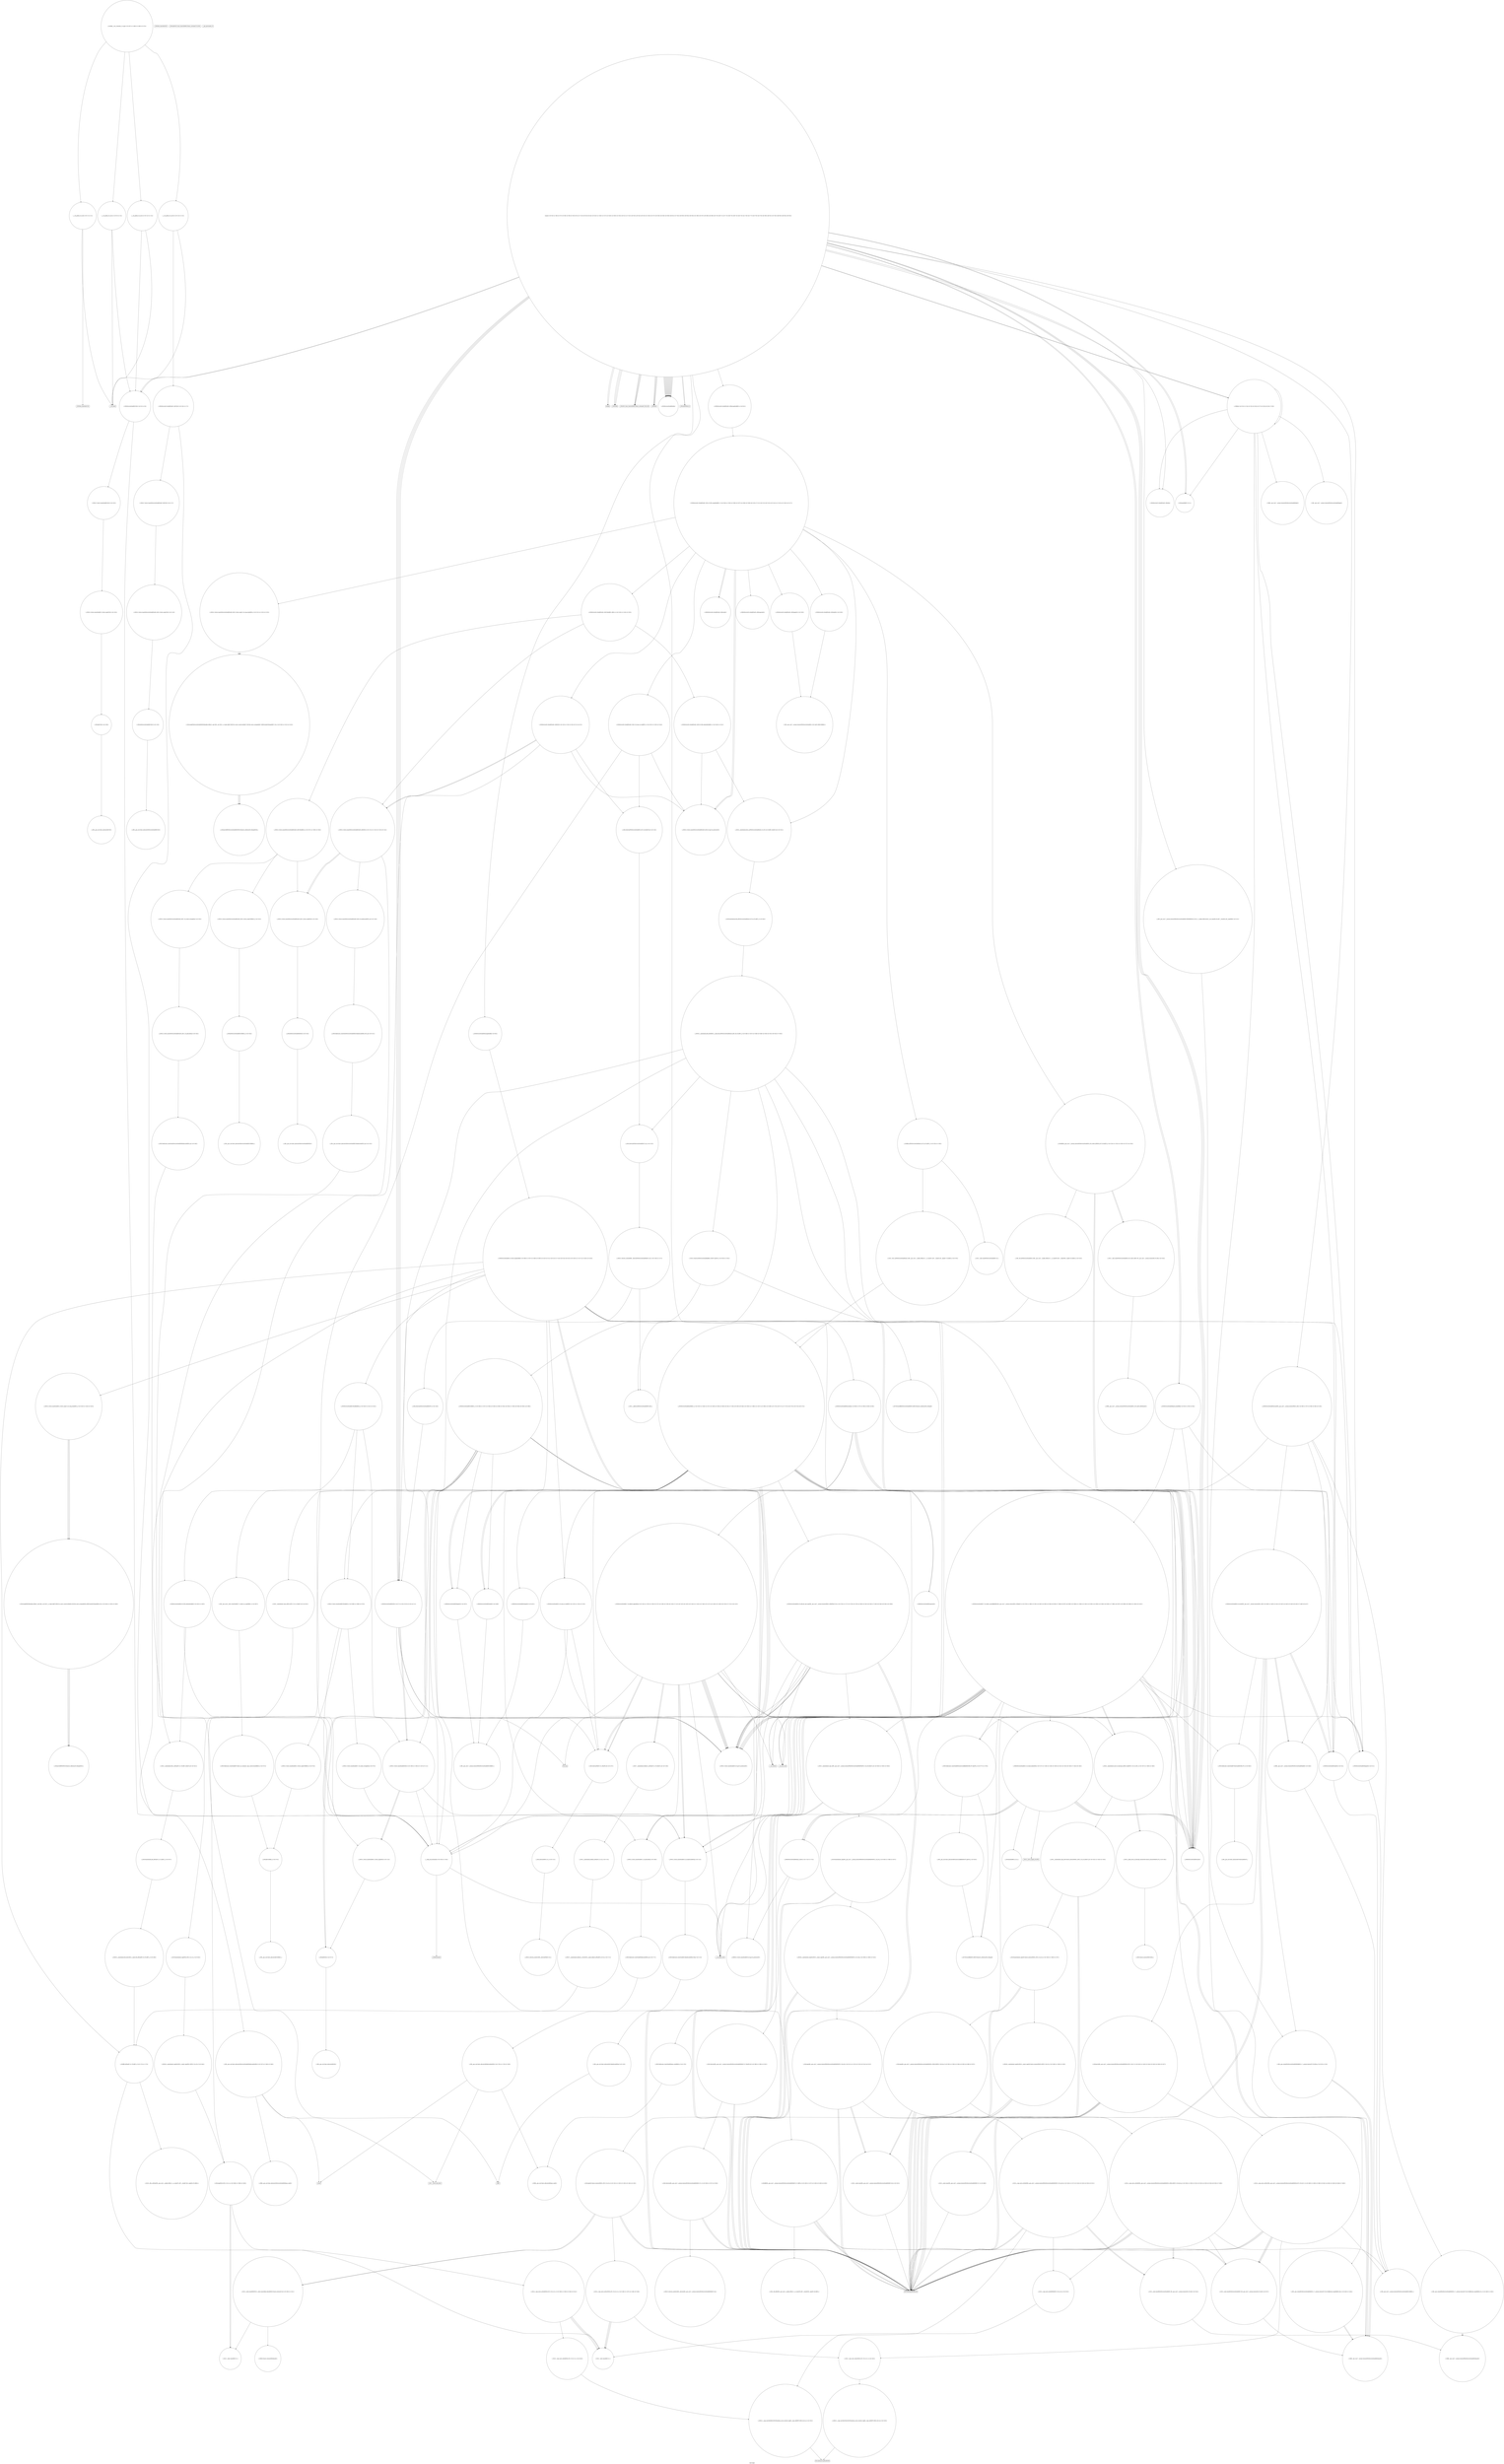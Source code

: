 digraph "Call Graph" {
	label="Call Graph";

	Node0x5614faf1ba20 [shape=record,shape=circle,label="{__cxx_global_var_init|{<s0>1|<s1>2}}"];
	Node0x5614faf1ba20:s0 -> Node0x5614faf1baa0[color=black];
	Node0x5614faf1ba20:s1 -> Node0x5614fb419760[color=black];
	Node0x5614fb421020 [shape=record,shape=circle,label="{_ZNSt16allocator_traitsISaIiEE9constructIiJRKiEEEvRS0_PT_DpOT0_|{<s0>377|<s1>378}}"];
	Node0x5614fb421020:s0 -> Node0x5614fb4211a0[color=black];
	Node0x5614fb421020:s1 -> Node0x5614fb421120[color=black];
	Node0x5614fb41ae60 [shape=record,shape=circle,label="{_ZSt18uninitialized_copyISt13move_iteratorIPiES1_ET0_T_S4_S3_|{<s0>185|<s1>186|<s2>187}}"];
	Node0x5614fb41ae60:s0 -> Node0x5614fb41aee0[color=black];
	Node0x5614fb41ae60:s1 -> Node0x5614fb41aee0[color=black];
	Node0x5614fb41ae60:s2 -> Node0x5614fb41af60[color=black];
	Node0x5614fb419ce0 [shape=record,shape=circle,label="{_ZNSt6vectorIiSaIiEE3endEv|{<s0>32}}"];
	Node0x5614fb419ce0:s0 -> Node0x5614fb41c900[color=black];
	Node0x5614fb41d700 [shape=record,shape=circle,label="{_ZSt4moveIRPiEONSt16remove_referenceIT_E4typeEOS3_}"];
	Node0x5614fb41b560 [shape=record,shape=circle,label="{_ZNSt6vectorIS_IiSaIiEESaIS1_EEC2EmRKS1_RKS2_|{<s0>218|<s1>219|<s2>220}}"];
	Node0x5614fb41b560:s0 -> Node0x5614fb41b9e0[color=black];
	Node0x5614fb41b560:s1 -> Node0x5614fb41ba60[color=black];
	Node0x5614fb41b560:s2 -> Node0x5614fb41c380[color=black];
	Node0x5614fb41a3e0 [shape=record,shape=circle,label="{_ZNSt6vectorIiSaIiEE9push_backERKi|{<s0>92|<s1>93|<s2>94}}"];
	Node0x5614fb41a3e0:s0 -> Node0x5614fb421020[color=black];
	Node0x5614fb41a3e0:s1 -> Node0x5614fb419ce0[color=black];
	Node0x5614fb41a3e0:s2 -> Node0x5614fb4210a0[color=black];
	Node0x5614fb41bc60 [shape=record,shape=circle,label="{_ZN9__gnu_cxx13new_allocatorISt6vectorIiSaIiEEEC2ERKS4_}"];
	Node0x5614fb41aae0 [shape=record,shape=circle,label="{_ZSt8_DestroyIPiiEvT_S1_RSaIT0_E|{<s0>107}}"];
	Node0x5614fb41aae0:s0 -> Node0x5614fb41ac60[color=black];
	Node0x5614fb41fba0 [shape=record,shape=circle,label="{_ZSt8_DestroyIN9__gnu_cxx17__normal_iteratorIPiSt6vectorIiSaIiEEEEiEvT_S7_RSaIT0_E|{<s0>289|<s1>290|<s2>291}}"];
	Node0x5614fb41fba0:s0 -> Node0x5614fb41aee0[color=black];
	Node0x5614fb41fba0:s1 -> Node0x5614fb41aee0[color=black];
	Node0x5614fb41fba0:s2 -> Node0x5614fb4203a0[color=black];
	Node0x5614fb41c200 [shape=record,shape=circle,label="{_ZN9__gnu_cxx13new_allocatorISt6vectorIiSaIiEEEC2Ev}"];
	Node0x5614fb4202a0 [shape=record,shape=circle,label="{_ZNK9__gnu_cxx17__normal_iteratorIPKiSt6vectorIiSaIiEEE4baseEv}"];
	Node0x5614fb41c900 [shape=record,shape=circle,label="{_ZN9__gnu_cxx17__normal_iteratorIPiSt6vectorIiSaIiEEEC2ERKS1_}"];
	Node0x5614fb4209a0 [shape=record,shape=circle,label="{_ZSt10_ConstructISt6vectorIiSaIiEEJRKS2_EEvPT_DpOT0_|{<s0>354|<s1>355}}"];
	Node0x5614fb4209a0:s0 -> Node0x5614fb420a20[color=black];
	Node0x5614fb4209a0:s1 -> Node0x5614fb420aa0[color=black];
	Node0x5614fb41d000 [shape=record,shape=circle,label="{_ZSt12__niter_baseIPiET_S1_}"];
	Node0x5614faf1baa0 [shape=record,shape=Mrecord,label="{_ZNSt8ios_base4InitC1Ev}"];
	Node0x5614fb4210a0 [shape=record,shape=circle,label="{_ZNSt6vectorIiSaIiEE17_M_realloc_insertIJRKiEEEvN9__gnu_cxx17__normal_iteratorIPiS1_EEDpOT_|{<s0>379|<s1>380|<s2>381|<s3>382|<s4>383|<s5>384|<s6>385|<s7>386|<s8>387|<s9>388|<s10>389|<s11>390|<s12>391|<s13>392|<s14>393|<s15>394|<s16>395|<s17>396|<s18>397|<s19>398|<s20>399|<s21>400|<s22>401}}"];
	Node0x5614fb4210a0:s0 -> Node0x5614fb41cb80[color=black];
	Node0x5614fb4210a0:s1 -> Node0x5614fb419c60[color=black];
	Node0x5614fb4210a0:s2 -> Node0x5614fb421220[color=black];
	Node0x5614fb4210a0:s3 -> Node0x5614fb41cc00[color=black];
	Node0x5614fb4210a0:s4 -> Node0x5614fb4211a0[color=black];
	Node0x5614fb4210a0:s5 -> Node0x5614fb421020[color=black];
	Node0x5614fb4210a0:s6 -> Node0x5614fb41c980[color=black];
	Node0x5614fb4210a0:s7 -> Node0x5614fb41ab60[color=black];
	Node0x5614fb4210a0:s8 -> Node0x5614fb41cc80[color=black];
	Node0x5614fb4210a0:s9 -> Node0x5614fb41c980[color=black];
	Node0x5614fb4210a0:s10 -> Node0x5614fb41ab60[color=black];
	Node0x5614fb4210a0:s11 -> Node0x5614fb41cc80[color=black];
	Node0x5614fb4210a0:s12 -> Node0x5614fb41a860[color=black];
	Node0x5614fb4210a0:s13 -> Node0x5614fb4212a0[color=black];
	Node0x5614fb4210a0:s14 -> Node0x5614fb41cd80[color=black];
	Node0x5614fb4210a0:s15 -> Node0x5614fb41ab60[color=black];
	Node0x5614fb4210a0:s16 -> Node0x5614fb41aae0[color=black];
	Node0x5614fb4210a0:s17 -> Node0x5614fb41ad60[color=black];
	Node0x5614fb4210a0:s18 -> Node0x5614fb41cd00[color=black];
	Node0x5614fb4210a0:s19 -> Node0x5614fb41ab60[color=black];
	Node0x5614fb4210a0:s20 -> Node0x5614fb41aae0[color=black];
	Node0x5614fb4210a0:s21 -> Node0x5614fb41ad60[color=black];
	Node0x5614fb4210a0:s22 -> Node0x5614fb41a7e0[color=black];
	Node0x5614fb41aee0 [shape=record,shape=Mrecord,label="{llvm.memcpy.p0i8.p0i8.i64}"];
	Node0x5614fb419d60 [shape=record,shape=circle,label="{_ZN9__gnu_cxxneIPiSt6vectorIiSaIiEEEEbRKNS_17__normal_iteratorIT_T0_EESA_|{<s0>33|<s1>34}}"];
	Node0x5614fb419d60:s0 -> Node0x5614fb41c980[color=black];
	Node0x5614fb419d60:s1 -> Node0x5614fb41c980[color=black];
	Node0x5614fb41d780 [shape=record,shape=circle,label="{_ZSt8__fill_aIPiiEN9__gnu_cxx11__enable_ifIXsr11__is_scalarIT0_EE7__valueEvE6__typeET_S6_RKS3_}"];
	Node0x5614fb41b5e0 [shape=record,shape=circle,label="{_ZNSt12_Vector_baseISt6vectorIiSaIiEESaIS2_EE12_Vector_impl12_M_swap_dataERS5_|{<s0>221|<s1>222|<s2>223}}"];
	Node0x5614fb41b5e0:s0 -> Node0x5614fb41f720[color=black];
	Node0x5614fb41b5e0:s1 -> Node0x5614fb41f720[color=black];
	Node0x5614fb41b5e0:s2 -> Node0x5614fb41f720[color=black];
	Node0x5614fb41a460 [shape=record,shape=circle,label="{_ZNSt6vectorIiSaIiEE6assignEmRKi|{<s0>95}}"];
	Node0x5614fb41a460:s0 -> Node0x5614fb4213a0[color=black];
	Node0x5614fb41bce0 [shape=record,shape=circle,label="{_ZNSt12_Vector_baseISt6vectorIiSaIiEESaIS2_EE11_M_allocateEm|{<s0>245}}"];
	Node0x5614fb41bce0:s0 -> Node0x5614fb41bd60[color=black];
	Node0x5614fb41ab60 [shape=record,shape=circle,label="{_ZNSt12_Vector_baseIiSaIiEE19_M_get_Tp_allocatorEv}"];
	Node0x5614fb41fc20 [shape=record,shape=circle,label="{_ZSt4copyIN9__gnu_cxx17__normal_iteratorIPKiSt6vectorIiSaIiEEEENS1_IPiS6_EEET0_T_SB_SA_|{<s0>292|<s1>293|<s2>294|<s3>295|<s4>296|<s5>297}}"];
	Node0x5614fb41fc20:s0 -> Node0x5614fb41aee0[color=black];
	Node0x5614fb41fc20:s1 -> Node0x5614fb4200a0[color=black];
	Node0x5614fb41fc20:s2 -> Node0x5614fb41aee0[color=black];
	Node0x5614fb41fc20:s3 -> Node0x5614fb4200a0[color=black];
	Node0x5614fb41fc20:s4 -> Node0x5614fb41aee0[color=black];
	Node0x5614fb41fc20:s5 -> Node0x5614fb4204a0[color=black];
	Node0x5614fb41c280 [shape=record,shape=circle,label="{_ZSt8_DestroyIPSt6vectorIiSaIiEES2_EvT_S4_RSaIT0_E|{<s0>120}}"];
	Node0x5614fb41c280:s0 -> Node0x5614fb41c400[color=black];
	Node0x5614fb420320 [shape=record,shape=circle,label="{_ZN9__gnu_cxx17__normal_iteratorIPKiSt6vectorIiSaIiEEEC2ERKS2_}"];
	Node0x5614fb41c980 [shape=record,shape=circle,label="{_ZNK9__gnu_cxx17__normal_iteratorIPiSt6vectorIiSaIiEEE4baseEv}"];
	Node0x5614fb420a20 [shape=record,shape=circle,label="{_ZSt7forwardIRKSt6vectorIiSaIiEEEOT_RNSt16remove_referenceIS5_E4typeE}"];
	Node0x5614fb41d080 [shape=record,shape=circle,label="{_ZNKSt6vectorIiSaIiEE8max_sizeEv|{<s0>174|<s1>175}}"];
	Node0x5614fb41d080:s0 -> Node0x5614fb41d280[color=black];
	Node0x5614fb41d080:s1 -> Node0x5614fb41d200[color=black];
	Node0x5614fb4196e0 [shape=record,shape=Mrecord,label="{_ZNSt8ios_base4InitD1Ev}"];
	Node0x5614fb421120 [shape=record,shape=circle,label="{_ZN9__gnu_cxx13new_allocatorIiE9constructIiJRKiEEEvPT_DpOT0_|{<s0>402}}"];
	Node0x5614fb421120:s0 -> Node0x5614fb4211a0[color=black];
	Node0x5614fb41af60 [shape=record,shape=circle,label="{_ZNSt20__uninitialized_copyILb1EE13__uninit_copyISt13move_iteratorIPiES3_EET0_T_S6_S5_|{<s0>188|<s1>189|<s2>190}}"];
	Node0x5614fb41af60:s0 -> Node0x5614fb41aee0[color=black];
	Node0x5614fb41af60:s1 -> Node0x5614fb41aee0[color=black];
	Node0x5614fb41af60:s2 -> Node0x5614fb41afe0[color=black];
	Node0x5614fb419de0 [shape=record,shape=circle,label="{_ZNK9__gnu_cxx17__normal_iteratorIPiSt6vectorIiSaIiEEEdeEv}"];
	Node0x5614fb41d800 [shape=record,shape=circle,label="{_ZSt20uninitialized_fill_nIPimiET_S1_T0_RKT1_|{<s0>437}}"];
	Node0x5614fb41d800:s0 -> Node0x5614fb41d880[color=black];
	Node0x5614fb41b660 [shape=record,shape=circle,label="{_ZNKSt6vectorIS_IiSaIiEESaIS1_EE4sizeEv}"];
	Node0x5614fb41a4e0 [shape=record,shape=circle,label="{_ZNKSt6vectorIiSaIiEE4sizeEv}"];
	Node0x5614fb41bd60 [shape=record,shape=circle,label="{_ZNSt16allocator_traitsISaISt6vectorIiSaIiEEEE8allocateERS3_m|{<s0>246}}"];
	Node0x5614fb41bd60:s0 -> Node0x5614fb41f620[color=black];
	Node0x5614fb41abe0 [shape=record,shape=circle,label="{_ZNSt12_Vector_baseIiSaIiEED2Ev|{<s0>108|<s1>109|<s2>110|<s3>111}}"];
	Node0x5614fb41abe0:s0 -> Node0x5614fb41ad60[color=black];
	Node0x5614fb41abe0:s1 -> Node0x5614fb41be00[color=black];
	Node0x5614fb41abe0:s2 -> Node0x5614fb41be00[color=black];
	Node0x5614fb41abe0:s3 -> Node0x5614fb41a7e0[color=black];
	Node0x5614fb41fca0 [shape=record,shape=circle,label="{_ZSt4copyIPiS0_ET0_T_S2_S1_|{<s0>298|<s1>299|<s2>300}}"];
	Node0x5614fb41fca0:s0 -> Node0x5614fb41b2e0[color=black];
	Node0x5614fb41fca0:s1 -> Node0x5614fb41b2e0[color=black];
	Node0x5614fb41fca0:s2 -> Node0x5614fb4205a0[color=black];
	Node0x5614fb41c300 [shape=record,shape=circle,label="{_ZNSt12_Vector_baseISt6vectorIiSaIiEESaIS2_EE19_M_get_Tp_allocatorEv}"];
	Node0x5614fb4203a0 [shape=record,shape=circle,label="{_ZSt8_DestroyIN9__gnu_cxx17__normal_iteratorIPiSt6vectorIiSaIiEEEEEvT_S7_|{<s0>326|<s1>327|<s2>328}}"];
	Node0x5614fb4203a0:s0 -> Node0x5614fb41aee0[color=black];
	Node0x5614fb4203a0:s1 -> Node0x5614fb41aee0[color=black];
	Node0x5614fb4203a0:s2 -> Node0x5614fb420420[color=black];
	Node0x5614fb41ca00 [shape=record,shape=circle,label="{_ZNSt6vectorIiSaIiEE17_M_default_appendEm|{<s0>134|<s1>135|<s2>136|<s3>137|<s4>138|<s5>139|<s6>140|<s7>141|<s8>142|<s9>143|<s10>144|<s11>145|<s12>146|<s13>147|<s14>148|<s15>149|<s16>150|<s17>151|<s18>152}}"];
	Node0x5614fb41ca00:s0 -> Node0x5614fb41ab60[color=black];
	Node0x5614fb41ca00:s1 -> Node0x5614fb41cb00[color=black];
	Node0x5614fb41ca00:s2 -> Node0x5614fb41cb80[color=black];
	Node0x5614fb41ca00:s3 -> Node0x5614fb41a4e0[color=black];
	Node0x5614fb41ca00:s4 -> Node0x5614fb41cc00[color=black];
	Node0x5614fb41ca00:s5 -> Node0x5614fb41ab60[color=black];
	Node0x5614fb41ca00:s6 -> Node0x5614fb41cb00[color=black];
	Node0x5614fb41ca00:s7 -> Node0x5614fb41ab60[color=black];
	Node0x5614fb41ca00:s8 -> Node0x5614fb41cc80[color=black];
	Node0x5614fb41ca00:s9 -> Node0x5614fb41a860[color=black];
	Node0x5614fb41ca00:s10 -> Node0x5614fb41ab60[color=black];
	Node0x5614fb41ca00:s11 -> Node0x5614fb41aae0[color=black];
	Node0x5614fb41ca00:s12 -> Node0x5614fb41cd80[color=black];
	Node0x5614fb41ca00:s13 -> Node0x5614fb41ad60[color=black];
	Node0x5614fb41ca00:s14 -> Node0x5614fb41cd00[color=black];
	Node0x5614fb41ca00:s15 -> Node0x5614fb41ab60[color=black];
	Node0x5614fb41ca00:s16 -> Node0x5614fb41aae0[color=black];
	Node0x5614fb41ca00:s17 -> Node0x5614fb41ad60[color=black];
	Node0x5614fb41ca00:s18 -> Node0x5614fb41a7e0[color=black];
	Node0x5614fb420aa0 [shape=record,shape=circle,label="{_ZNSt6vectorIiSaIiEEC2ERKS1_|{<s0>356|<s1>357|<s2>358|<s3>359|<s4>360|<s5>361|<s6>362|<s7>363|<s8>364|<s9>365|<s10>366}}"];
	Node0x5614fb420aa0:s0 -> Node0x5614fb41a4e0[color=black];
	Node0x5614fb420aa0:s1 -> Node0x5614fb41d280[color=black];
	Node0x5614fb420aa0:s2 -> Node0x5614fb420b20[color=black];
	Node0x5614fb420aa0:s3 -> Node0x5614fb420ba0[color=black];
	Node0x5614fb420aa0:s4 -> Node0x5614fb420c20[color=black];
	Node0x5614fb420aa0:s5 -> Node0x5614fb41faa0[color=black];
	Node0x5614fb420aa0:s6 -> Node0x5614fb41fb20[color=black];
	Node0x5614fb420aa0:s7 -> Node0x5614fb41ab60[color=black];
	Node0x5614fb420aa0:s8 -> Node0x5614fb41fda0[color=black];
	Node0x5614fb420aa0:s9 -> Node0x5614fb420c20[color=black];
	Node0x5614fb420aa0:s10 -> Node0x5614fb41abe0[color=black];
	Node0x5614fb41d100 [shape=record,shape=Mrecord,label="{_ZSt20__throw_length_errorPKc}"];
	Node0x5614fb419760 [shape=record,shape=Mrecord,label="{__cxa_atexit}"];
	Node0x5614fb4211a0 [shape=record,shape=circle,label="{_ZSt7forwardIRKiEOT_RNSt16remove_referenceIS2_E4typeE}"];
	Node0x5614fb41afe0 [shape=record,shape=circle,label="{_ZSt4copyISt13move_iteratorIPiES1_ET0_T_S4_S3_|{<s0>191|<s1>192|<s2>193|<s3>194|<s4>195}}"];
	Node0x5614fb41afe0:s0 -> Node0x5614fb41aee0[color=black];
	Node0x5614fb41afe0:s1 -> Node0x5614fb41b0e0[color=black];
	Node0x5614fb41afe0:s2 -> Node0x5614fb41aee0[color=black];
	Node0x5614fb41afe0:s3 -> Node0x5614fb41b0e0[color=black];
	Node0x5614fb41afe0:s4 -> Node0x5614fb41b060[color=black];
	Node0x5614fb419e60 [shape=record,shape=circle,label="{_ZSt3maxIiERKT_S2_S2_}"];
	Node0x5614fb41d880 [shape=record,shape=circle,label="{_ZNSt22__uninitialized_fill_nILb1EE15__uninit_fill_nIPimiEET_S3_T0_RKT1_|{<s0>438}}"];
	Node0x5614fb41d880:s0 -> Node0x5614fb41cf00[color=black];
	Node0x5614fb41b6e0 [shape=record,shape=circle,label="{_ZSt4fillIN9__gnu_cxx17__normal_iteratorIPSt6vectorIiSaIiEES2_IS4_SaIS4_EEEES4_EvT_S9_RKT0_|{<s0>224|<s1>225|<s2>226|<s3>227|<s4>228}}"];
	Node0x5614fb41b6e0:s0 -> Node0x5614fb41aee0[color=black];
	Node0x5614fb41b6e0:s1 -> Node0x5614fb41f8a0[color=black];
	Node0x5614fb41b6e0:s2 -> Node0x5614fb41aee0[color=black];
	Node0x5614fb41b6e0:s3 -> Node0x5614fb41f8a0[color=black];
	Node0x5614fb41b6e0:s4 -> Node0x5614fb41f820[color=black];
	Node0x5614fb41a560 [shape=record,shape=circle,label="{_ZNSt6vectorIiSaIiEE5eraseEN9__gnu_cxx17__normal_iteratorIPKiS1_EE|{<s0>96|<s1>97|<s2>98|<s3>99|<s4>100}}"];
	Node0x5614fb41a560:s0 -> Node0x5614fb419c60[color=black];
	Node0x5614fb41a560:s1 -> Node0x5614fb41da80[color=black];
	Node0x5614fb41a560:s2 -> Node0x5614fb41da00[color=black];
	Node0x5614fb41a560:s3 -> Node0x5614fb41d980[color=black];
	Node0x5614fb41a560:s4 -> Node0x5614fb41d900[color=black];
	Node0x5614fb41f620 [shape=record,shape=circle,label="{_ZN9__gnu_cxx13new_allocatorISt6vectorIiSaIiEEE8allocateEmPKv|{<s0>247|<s1>248|<s2>249}}"];
	Node0x5614fb41f620:s0 -> Node0x5614fb41f6a0[color=black];
	Node0x5614fb41f620:s1 -> Node0x5614fb41d480[color=black];
	Node0x5614fb41f620:s2 -> Node0x5614fb41d500[color=black];
	Node0x5614fb41ac60 [shape=record,shape=circle,label="{_ZSt8_DestroyIPiEvT_S1_|{<s0>112}}"];
	Node0x5614fb41ac60:s0 -> Node0x5614fb41ace0[color=black];
	Node0x5614fb41fd20 [shape=record,shape=circle,label="{_ZSt22__uninitialized_copy_aIPiS0_iET0_T_S2_S1_RSaIT1_E|{<s0>301}}"];
	Node0x5614fb41fd20:s0 -> Node0x5614fb4206a0[color=black];
	Node0x5614fb41c380 [shape=record,shape=circle,label="{_ZNSt12_Vector_baseISt6vectorIiSaIiEESaIS2_EED2Ev|{<s0>121|<s1>122|<s2>123|<s3>124}}"];
	Node0x5614fb41c380:s0 -> Node0x5614fb41c600[color=black];
	Node0x5614fb41c380:s1 -> Node0x5614fb41c680[color=black];
	Node0x5614fb41c380:s2 -> Node0x5614fb41c680[color=black];
	Node0x5614fb41c380:s3 -> Node0x5614fb41a7e0[color=black];
	Node0x5614fb420420 [shape=record,shape=circle,label="{_ZNSt12_Destroy_auxILb1EE9__destroyIN9__gnu_cxx17__normal_iteratorIPiSt6vectorIiSaIiEEEEEEvT_S9_}"];
	Node0x5614fb41ca80 [shape=record,shape=circle,label="{_ZNSt6vectorIiSaIiEE15_M_erase_at_endEPi|{<s0>153|<s1>154|<s2>155}}"];
	Node0x5614fb41ca80:s0 -> Node0x5614fb41ab60[color=black];
	Node0x5614fb41ca80:s1 -> Node0x5614fb41aae0[color=black];
	Node0x5614fb41ca80:s2 -> Node0x5614fb41a7e0[color=black];
	Node0x5614fb420b20 [shape=record,shape=circle,label="{_ZN9__gnu_cxx14__alloc_traitsISaIiEE17_S_select_on_copyERKS1_|{<s0>367}}"];
	Node0x5614fb420b20:s0 -> Node0x5614fb420ca0[color=black];
	Node0x5614fb41d180 [shape=record,shape=circle,label="{_ZSt3maxImERKT_S2_S2_}"];
	Node0x5614fb4197e0 [shape=record,shape=circle,label="{__cxx_global_var_init.1|{<s0>3|<s1>4}}"];
	Node0x5614fb4197e0:s0 -> Node0x5614fb419860[color=black];
	Node0x5614fb4197e0:s1 -> Node0x5614fb419760[color=black];
	Node0x5614fb421220 [shape=record,shape=circle,label="{_ZN9__gnu_cxxmiIPiSt6vectorIiSaIiEEEENS_17__normal_iteratorIT_T0_E15difference_typeERKS8_SB_|{<s0>403|<s1>404}}"];
	Node0x5614fb421220:s0 -> Node0x5614fb41c980[color=black];
	Node0x5614fb421220:s1 -> Node0x5614fb41c980[color=black];
	Node0x5614fb41b060 [shape=record,shape=circle,label="{_ZSt14__copy_move_a2ILb1EPiS0_ET1_T0_S2_S1_|{<s0>196|<s1>197|<s2>198|<s3>199}}"];
	Node0x5614fb41b060:s0 -> Node0x5614fb41d000[color=black];
	Node0x5614fb41b060:s1 -> Node0x5614fb41d000[color=black];
	Node0x5614fb41b060:s2 -> Node0x5614fb41d000[color=black];
	Node0x5614fb41b060:s3 -> Node0x5614fb41b160[color=black];
	Node0x5614fb419ee0 [shape=record,shape=circle,label="{_ZN9__gnu_cxx17__normal_iteratorIPiSt6vectorIiSaIiEEEppEv}"];
	Node0x5614fb41d900 [shape=record,shape=circle,label="{_ZNSt6vectorIiSaIiEE8_M_eraseEN9__gnu_cxx17__normal_iteratorIPiS1_EE|{<s0>439|<s1>440|<s2>441|<s3>442|<s4>443|<s5>444|<s6>445|<s7>446|<s8>447}}"];
	Node0x5614fb41d900:s0 -> Node0x5614fb41d980[color=black];
	Node0x5614fb41d900:s1 -> Node0x5614fb419ce0[color=black];
	Node0x5614fb41d900:s2 -> Node0x5614fb419d60[color=black];
	Node0x5614fb41d900:s3 -> Node0x5614fb41d980[color=black];
	Node0x5614fb41d900:s4 -> Node0x5614fb419ce0[color=black];
	Node0x5614fb41d900:s5 -> Node0x5614fb41aee0[color=black];
	Node0x5614fb41d900:s6 -> Node0x5614fb41db00[color=black];
	Node0x5614fb41d900:s7 -> Node0x5614fb4212a0[color=black];
	Node0x5614fb41d900:s8 -> Node0x5614fb41aee0[color=black];
	Node0x5614fb41b760 [shape=record,shape=circle,label="{_ZNSt6vectorIS_IiSaIiEESaIS1_EE5beginEv|{<s0>229}}"];
	Node0x5614fb41b760:s0 -> Node0x5614fb420820[color=black];
	Node0x5614fb41a5e0 [shape=record,shape=circle,label="{_ZN9__gnu_cxx17__normal_iteratorIPKiSt6vectorIiSaIiEEEC2IPiEERKNS0_IT_NS_11__enable_ifIXsr3std10__are_sameIS9_S8_EE7__valueES5_E6__typeEEE|{<s0>101}}"];
	Node0x5614fb41a5e0:s0 -> Node0x5614fb41c980[color=black];
	Node0x5614fb41f6a0 [shape=record,shape=circle,label="{_ZNK9__gnu_cxx13new_allocatorISt6vectorIiSaIiEEE8max_sizeEv}"];
	Node0x5614fb41ace0 [shape=record,shape=circle,label="{_ZNSt12_Destroy_auxILb1EE9__destroyIPiEEvT_S3_}"];
	Node0x5614fb41fda0 [shape=record,shape=circle,label="{_ZSt22__uninitialized_copy_aIN9__gnu_cxx17__normal_iteratorIPKiSt6vectorIiSaIiEEEEPiiET0_T_SA_S9_RSaIT1_E|{<s0>302|<s1>303|<s2>304}}"];
	Node0x5614fb41fda0:s0 -> Node0x5614fb41aee0[color=black];
	Node0x5614fb41fda0:s1 -> Node0x5614fb41aee0[color=black];
	Node0x5614fb41fda0:s2 -> Node0x5614fb41fea0[color=black];
	Node0x5614fb41c400 [shape=record,shape=circle,label="{_ZSt8_DestroyIPSt6vectorIiSaIiEEEvT_S4_|{<s0>125}}"];
	Node0x5614fb41c400:s0 -> Node0x5614fb41c480[color=black];
	Node0x5614fb4204a0 [shape=record,shape=circle,label="{_ZSt14__copy_move_a2ILb0EN9__gnu_cxx17__normal_iteratorIPKiSt6vectorIiSaIiEEEENS1_IPiS6_EEET1_T0_SB_SA_|{<s0>329|<s1>330|<s2>331|<s3>332|<s4>333|<s5>334|<s6>335|<s7>336}}"];
	Node0x5614fb4204a0:s0 -> Node0x5614fb41aee0[color=black];
	Node0x5614fb4204a0:s1 -> Node0x5614fb4201a0[color=black];
	Node0x5614fb4204a0:s2 -> Node0x5614fb41aee0[color=black];
	Node0x5614fb4204a0:s3 -> Node0x5614fb4201a0[color=black];
	Node0x5614fb4204a0:s4 -> Node0x5614fb41aee0[color=black];
	Node0x5614fb4204a0:s5 -> Node0x5614fb420520[color=black];
	Node0x5614fb4204a0:s6 -> Node0x5614fb420120[color=black];
	Node0x5614fb4204a0:s7 -> Node0x5614fb41c900[color=black];
	Node0x5614fb41cb00 [shape=record,shape=circle,label="{_ZSt27__uninitialized_default_n_aIPimiET_S1_T0_RSaIT1_E|{<s0>156}}"];
	Node0x5614fb41cb00:s0 -> Node0x5614fb41ce00[color=black];
	Node0x5614fb420ba0 [shape=record,shape=circle,label="{_ZNSt12_Vector_baseIiSaIiEEC2EmRKS0_|{<s0>368|<s1>369|<s2>370}}"];
	Node0x5614fb420ba0:s0 -> Node0x5614fb420e20[color=black];
	Node0x5614fb420ba0:s1 -> Node0x5614fb420ea0[color=black];
	Node0x5614fb420ba0:s2 -> Node0x5614fb41be00[color=black];
	Node0x5614fb41d200 [shape=record,shape=circle,label="{_ZNSt16allocator_traitsISaIiEE8max_sizeERKS0_|{<s0>176}}"];
	Node0x5614fb41d200:s0 -> Node0x5614fb41d300[color=black];
	Node0x5614fb419860 [shape=record,shape=circle,label="{_ZNSt6vectorIiSaIiEEC2Ev|{<s0>5|<s1>6}}"];
	Node0x5614fb419860:s0 -> Node0x5614fb41a760[color=black];
	Node0x5614fb419860:s1 -> Node0x5614fb41a7e0[color=black];
	Node0x5614fb4212a0 [shape=record,shape=circle,label="{_ZNSt16allocator_traitsISaIiEE7destroyIiEEvRS0_PT_|{<s0>405}}"];
	Node0x5614fb4212a0:s0 -> Node0x5614fb421320[color=black];
	Node0x5614fb41b0e0 [shape=record,shape=circle,label="{_ZSt12__miter_baseIPiEDTcl12__miter_basecldtfp_4baseEEESt13move_iteratorIT_E|{<s0>200|<s1>201}}"];
	Node0x5614fb41b0e0:s0 -> Node0x5614fb41b360[color=black];
	Node0x5614fb41b0e0:s1 -> Node0x5614fb41b2e0[color=black];
	Node0x5614fb419f60 [shape=record,shape=circle,label="{main|{<s0>35|<s1>36|<s2>37|<s3>38|<s4>39|<s5>40|<s6>41|<s7>42|<s8>43|<s9>44|<s10>45|<s11>46|<s12>47|<s13>48|<s14>49|<s15>50|<s16>51|<s17>52|<s18>53|<s19>54|<s20>55|<s21>56|<s22>57|<s23>58|<s24>59|<s25>60|<s26>61|<s27>62|<s28>63|<s29>64|<s30>65|<s31>66|<s32>67|<s33>68|<s34>69|<s35>70|<s36>71|<s37>72|<s38>73|<s39>74|<s40>75|<s41>76|<s42>77|<s43>78|<s44>79|<s45>80|<s46>81|<s47>82|<s48>83|<s49>84|<s50>85}}"];
	Node0x5614fb419f60:s0 -> Node0x5614fb419fe0[color=black];
	Node0x5614fb419f60:s1 -> Node0x5614fb419fe0[color=black];
	Node0x5614fb419f60:s2 -> Node0x5614fb41a060[color=black];
	Node0x5614fb419f60:s3 -> Node0x5614fb41a0e0[color=black];
	Node0x5614fb419f60:s4 -> Node0x5614fb41a160[color=black];
	Node0x5614fb419f60:s5 -> Node0x5614fb41a0e0[color=black];
	Node0x5614fb419f60:s6 -> Node0x5614fb41a0e0[color=black];
	Node0x5614fb419f60:s7 -> Node0x5614fb41a160[color=black];
	Node0x5614fb419f60:s8 -> Node0x5614fb41a0e0[color=black];
	Node0x5614fb419f60:s9 -> Node0x5614fb41a060[color=black];
	Node0x5614fb419f60:s10 -> Node0x5614fb41a1e0[color=black];
	Node0x5614fb419f60:s11 -> Node0x5614fb419860[color=black];
	Node0x5614fb419f60:s12 -> Node0x5614fb41a260[color=black];
	Node0x5614fb419f60:s13 -> Node0x5614fb4198e0[color=black];
	Node0x5614fb419f60:s14 -> Node0x5614fb41a360[color=black];
	Node0x5614fb419f60:s15 -> Node0x5614fb41a060[color=black];
	Node0x5614fb419f60:s16 -> Node0x5614fb41a360[color=black];
	Node0x5614fb419f60:s17 -> Node0x5614fb41a360[color=black];
	Node0x5614fb419f60:s18 -> Node0x5614fb419be0[color=black];
	Node0x5614fb419f60:s19 -> Node0x5614fb41a3e0[color=black];
	Node0x5614fb419f60:s20 -> Node0x5614fb4198e0[color=black];
	Node0x5614fb419f60:s21 -> Node0x5614fb41a460[color=black];
	Node0x5614fb419f60:s22 -> Node0x5614fb419860[color=black];
	Node0x5614fb419f60:s23 -> Node0x5614fb41a360[color=black];
	Node0x5614fb419f60:s24 -> Node0x5614fb41a360[color=black];
	Node0x5614fb419f60:s25 -> Node0x5614fb41a360[color=black];
	Node0x5614fb419f60:s26 -> Node0x5614fb41a3e0[color=black];
	Node0x5614fb419f60:s27 -> Node0x5614fb41a360[color=black];
	Node0x5614fb419f60:s28 -> Node0x5614fb4198e0[color=black];
	Node0x5614fb419f60:s29 -> Node0x5614fb41a4e0[color=black];
	Node0x5614fb419f60:s30 -> Node0x5614fb41a360[color=black];
	Node0x5614fb419f60:s31 -> Node0x5614fb41a360[color=black];
	Node0x5614fb419f60:s32 -> Node0x5614fb41a360[color=black];
	Node0x5614fb419f60:s33 -> Node0x5614fb419c60[color=black];
	Node0x5614fb419f60:s34 -> Node0x5614fb41a5e0[color=black];
	Node0x5614fb419f60:s35 -> Node0x5614fb41a560[color=black];
	Node0x5614fb419f60:s36 -> Node0x5614fb41a4e0[color=black];
	Node0x5614fb419f60:s37 -> Node0x5614fb41a360[color=black];
	Node0x5614fb419f60:s38 -> Node0x5614fb41a360[color=black];
	Node0x5614fb419f60:s39 -> Node0x5614fb419b60[color=black];
	Node0x5614fb419f60:s40 -> Node0x5614fb41a360[color=black];
	Node0x5614fb419f60:s41 -> Node0x5614fb41a360[color=black];
	Node0x5614fb419f60:s42 -> Node0x5614fb419b60[color=black];
	Node0x5614fb419f60:s43 -> Node0x5614fb41a4e0[color=black];
	Node0x5614fb419f60:s44 -> Node0x5614fb419e60[color=black];
	Node0x5614fb419f60:s45 -> Node0x5614fb4198e0[color=black];
	Node0x5614fb419f60:s46 -> Node0x5614fb419e60[color=black];
	Node0x5614fb419f60:s47 -> Node0x5614fb41a160[color=black];
	Node0x5614fb419f60:s48 -> Node0x5614fb41a660[color=black];
	Node0x5614fb419f60:s49 -> Node0x5614fb41a160[color=black];
	Node0x5614fb419f60:s50 -> Node0x5614fb41a660[color=black];
	Node0x5614fb41d980 [shape=record,shape=circle,label="{_ZNK9__gnu_cxx17__normal_iteratorIPiSt6vectorIiSaIiEEEplEl|{<s0>448}}"];
	Node0x5614fb41d980:s0 -> Node0x5614fb41c900[color=black];
	Node0x5614fb41b7e0 [shape=record,shape=circle,label="{_ZNSt6vectorIS_IiSaIiEESaIS1_EE3endEv|{<s0>230}}"];
	Node0x5614fb41b7e0:s0 -> Node0x5614fb420820[color=black];
	Node0x5614fb41a660 [shape=record,shape=Mrecord,label="{_ZNSolsEPFRSoS_E}"];
	Node0x5614fb41f720 [shape=record,shape=circle,label="{_ZSt4swapIPSt6vectorIiSaIiEEENSt9enable_ifIXsr6__and_ISt6__not_ISt15__is_tuple_likeIT_EESt21is_move_constructibleIS7_ESt18is_move_assignableIS7_EEE5valueEvE4typeERS7_SG_|{<s0>250|<s1>251|<s2>252}}"];
	Node0x5614fb41f720:s0 -> Node0x5614fb41f7a0[color=black];
	Node0x5614fb41f720:s1 -> Node0x5614fb41f7a0[color=black];
	Node0x5614fb41f720:s2 -> Node0x5614fb41f7a0[color=black];
	Node0x5614fb41ad60 [shape=record,shape=circle,label="{_ZNSt12_Vector_baseIiSaIiEE13_M_deallocateEPim|{<s0>113}}"];
	Node0x5614fb41ad60:s0 -> Node0x5614fb41be80[color=black];
	Node0x5614fb41fe20 [shape=record,shape=Mrecord,label="{llvm.trap}"];
	Node0x5614fb41c480 [shape=record,shape=circle,label="{_ZNSt12_Destroy_auxILb0EE9__destroyIPSt6vectorIiSaIiEEEEvT_S6_|{<s0>126|<s1>127}}"];
	Node0x5614fb41c480:s0 -> Node0x5614fb41c580[color=black];
	Node0x5614fb41c480:s1 -> Node0x5614fb41c500[color=black];
	Node0x5614fb420520 [shape=record,shape=circle,label="{_ZSt12__niter_baseIPiSt6vectorIiSaIiEEET_N9__gnu_cxx17__normal_iteratorIS4_T0_EE|{<s0>337}}"];
	Node0x5614fb420520:s0 -> Node0x5614fb41c980[color=black];
	Node0x5614fb41cb80 [shape=record,shape=circle,label="{_ZNKSt6vectorIiSaIiEE12_M_check_lenEmPKc|{<s0>157|<s1>158|<s2>159|<s3>160|<s4>161|<s5>162|<s6>163|<s7>164|<s8>165}}"];
	Node0x5614fb41cb80:s0 -> Node0x5614fb41d080[color=black];
	Node0x5614fb41cb80:s1 -> Node0x5614fb41a4e0[color=black];
	Node0x5614fb41cb80:s2 -> Node0x5614fb41d100[color=black];
	Node0x5614fb41cb80:s3 -> Node0x5614fb41a4e0[color=black];
	Node0x5614fb41cb80:s4 -> Node0x5614fb41a4e0[color=black];
	Node0x5614fb41cb80:s5 -> Node0x5614fb41d180[color=black];
	Node0x5614fb41cb80:s6 -> Node0x5614fb41a4e0[color=black];
	Node0x5614fb41cb80:s7 -> Node0x5614fb41d080[color=black];
	Node0x5614fb41cb80:s8 -> Node0x5614fb41d080[color=black];
	Node0x5614fb420c20 [shape=record,shape=circle,label="{_ZNSaIiED2Ev|{<s0>371}}"];
	Node0x5614fb420c20:s0 -> Node0x5614fb41c000[color=black];
	Node0x5614fb41d280 [shape=record,shape=circle,label="{_ZNKSt12_Vector_baseIiSaIiEE19_M_get_Tp_allocatorEv}"];
	Node0x5614fb4198e0 [shape=record,shape=circle,label="{_ZNSt6vectorIiSaIiEED2Ev|{<s0>7|<s1>8|<s2>9|<s3>10|<s4>11}}"];
	Node0x5614fb4198e0:s0 -> Node0x5614fb41ab60[color=black];
	Node0x5614fb4198e0:s1 -> Node0x5614fb41aae0[color=black];
	Node0x5614fb4198e0:s2 -> Node0x5614fb41abe0[color=black];
	Node0x5614fb4198e0:s3 -> Node0x5614fb41abe0[color=black];
	Node0x5614fb4198e0:s4 -> Node0x5614fb41a7e0[color=black];
	Node0x5614fb421320 [shape=record,shape=circle,label="{_ZN9__gnu_cxx13new_allocatorIiE7destroyIiEEvPT_}"];
	Node0x5614fb41b160 [shape=record,shape=circle,label="{_ZSt13__copy_move_aILb1EPiS0_ET1_T0_S2_S1_|{<s0>202}}"];
	Node0x5614fb41b160:s0 -> Node0x5614fb41b1e0[color=black];
	Node0x5614fb419fe0 [shape=record,shape=Mrecord,label="{freopen}"];
	Node0x5614fb41da00 [shape=record,shape=circle,label="{_ZN9__gnu_cxxmiIPKiSt6vectorIiSaIiEEEENS_17__normal_iteratorIT_T0_E15difference_typeERKS9_SC_|{<s0>449|<s1>450}}"];
	Node0x5614fb41da00:s0 -> Node0x5614fb4202a0[color=black];
	Node0x5614fb41da00:s1 -> Node0x5614fb4202a0[color=black];
	Node0x5614fb41b860 [shape=record,shape=circle,label="{_ZSt24__uninitialized_fill_n_aIPSt6vectorIiSaIiEEmS2_S2_ET_S4_T0_RKT1_RSaIT2_E|{<s0>231}}"];
	Node0x5614fb41b860:s0 -> Node0x5614fb4208a0[color=black];
	Node0x5614fb41a6e0 [shape=record,shape=Mrecord,label="{_ZSt4endlIcSt11char_traitsIcEERSt13basic_ostreamIT_T0_ES6_}"];
	Node0x5614fb41f7a0 [shape=record,shape=circle,label="{_ZSt4moveIRPSt6vectorIiSaIiEEEONSt16remove_referenceIT_E4typeEOS6_}"];
	Node0x5614fb41be00 [shape=record,shape=circle,label="{_ZNSt12_Vector_baseIiSaIiEE12_Vector_implD2Ev|{<s0>114}}"];
	Node0x5614fb41be00:s0 -> Node0x5614fb420c20[color=black];
	Node0x5614fb41fea0 [shape=record,shape=circle,label="{_ZSt18uninitialized_copyIN9__gnu_cxx17__normal_iteratorIPKiSt6vectorIiSaIiEEEEPiET0_T_SA_S9_|{<s0>305|<s1>306|<s2>307}}"];
	Node0x5614fb41fea0:s0 -> Node0x5614fb41aee0[color=black];
	Node0x5614fb41fea0:s1 -> Node0x5614fb41aee0[color=black];
	Node0x5614fb41fea0:s2 -> Node0x5614fb41ff20[color=black];
	Node0x5614fb41c500 [shape=record,shape=circle,label="{_ZSt8_DestroyISt6vectorIiSaIiEEEvPT_|{<s0>128}}"];
	Node0x5614fb41c500:s0 -> Node0x5614fb4198e0[color=black];
	Node0x5614fb4205a0 [shape=record,shape=circle,label="{_ZSt14__copy_move_a2ILb0EPiS0_ET1_T0_S2_S1_|{<s0>338|<s1>339|<s2>340|<s3>341}}"];
	Node0x5614fb4205a0:s0 -> Node0x5614fb41d000[color=black];
	Node0x5614fb4205a0:s1 -> Node0x5614fb41d000[color=black];
	Node0x5614fb4205a0:s2 -> Node0x5614fb41d000[color=black];
	Node0x5614fb4205a0:s3 -> Node0x5614fb420620[color=black];
	Node0x5614fb41cc00 [shape=record,shape=circle,label="{_ZNSt12_Vector_baseIiSaIiEE11_M_allocateEm|{<s0>166}}"];
	Node0x5614fb41cc00:s0 -> Node0x5614fb41d380[color=black];
	Node0x5614fb420ca0 [shape=record,shape=circle,label="{_ZNSt16allocator_traitsISaIiEE37select_on_container_copy_constructionERKS0_|{<s0>372}}"];
	Node0x5614fb420ca0:s0 -> Node0x5614fb420d20[color=black];
	Node0x5614fb41d300 [shape=record,shape=circle,label="{_ZNK9__gnu_cxx13new_allocatorIiE8max_sizeEv}"];
	Node0x5614fb419960 [shape=record,shape=circle,label="{__cxx_global_var_init.2|{<s0>12|<s1>13}}"];
	Node0x5614fb419960:s0 -> Node0x5614fb419860[color=black];
	Node0x5614fb419960:s1 -> Node0x5614fb419760[color=black];
	Node0x5614fb4213a0 [shape=record,shape=circle,label="{_ZNSt6vectorIiSaIiEE14_M_fill_assignEmRKi|{<s0>406|<s1>407|<s2>408|<s3>409|<s4>410|<s5>411|<s6>412|<s7>413|<s8>414|<s9>415|<s10>416|<s11>417|<s12>418|<s13>419}}"];
	Node0x5614fb4213a0:s0 -> Node0x5614fb41f9a0[color=black];
	Node0x5614fb4213a0:s1 -> Node0x5614fb41ab60[color=black];
	Node0x5614fb4213a0:s2 -> Node0x5614fb421420[color=black];
	Node0x5614fb4213a0:s3 -> Node0x5614fb4214a0[color=black];
	Node0x5614fb4213a0:s4 -> Node0x5614fb4198e0[color=black];
	Node0x5614fb4213a0:s5 -> Node0x5614fb41a4e0[color=black];
	Node0x5614fb4213a0:s6 -> Node0x5614fb419c60[color=black];
	Node0x5614fb4213a0:s7 -> Node0x5614fb419ce0[color=black];
	Node0x5614fb4213a0:s8 -> Node0x5614fb421520[color=black];
	Node0x5614fb4213a0:s9 -> Node0x5614fb41a4e0[color=black];
	Node0x5614fb4213a0:s10 -> Node0x5614fb41ab60[color=black];
	Node0x5614fb4213a0:s11 -> Node0x5614fb4215a0[color=black];
	Node0x5614fb4213a0:s12 -> Node0x5614fb41cf00[color=black];
	Node0x5614fb4213a0:s13 -> Node0x5614fb41ca80[color=black];
	Node0x5614fb41b1e0 [shape=record,shape=circle,label="{_ZNSt11__copy_moveILb1ELb1ESt26random_access_iterator_tagE8__copy_mIiEEPT_PKS3_S6_S4_|{<s0>203}}"];
	Node0x5614fb41b1e0:s0 -> Node0x5614fb41b260[color=black];
	Node0x5614fb41a060 [shape=record,shape=Mrecord,label="{_ZNSirsERi}"];
	Node0x5614fb41da80 [shape=record,shape=circle,label="{_ZNKSt6vectorIiSaIiEE6cbeginEv|{<s0>451}}"];
	Node0x5614fb41da80:s0 -> Node0x5614fb420320[color=black];
	Node0x5614fb41b8e0 [shape=record,shape=circle,label="{_ZNSt6vectorIS_IiSaIiEESaIS1_EE15_M_erase_at_endEPS1_|{<s0>232|<s1>233|<s2>234}}"];
	Node0x5614fb41b8e0:s0 -> Node0x5614fb41c300[color=black];
	Node0x5614fb41b8e0:s1 -> Node0x5614fb41c280[color=black];
	Node0x5614fb41b8e0:s2 -> Node0x5614fb41a7e0[color=black];
	Node0x5614fb41a760 [shape=record,shape=circle,label="{_ZNSt12_Vector_baseIiSaIiEEC2Ev|{<s0>102}}"];
	Node0x5614fb41a760:s0 -> Node0x5614fb41a960[color=black];
	Node0x5614fb41f820 [shape=record,shape=circle,label="{_ZSt8__fill_aIPSt6vectorIiSaIiEES2_EN9__gnu_cxx11__enable_ifIXntsr11__is_scalarIT0_EE7__valueEvE6__typeET_S9_RKS6_|{<s0>253}}"];
	Node0x5614fb41f820:s0 -> Node0x5614fb41f920[color=black];
	Node0x5614fb41be80 [shape=record,shape=circle,label="{_ZNSt16allocator_traitsISaIiEE10deallocateERS0_Pim|{<s0>115}}"];
	Node0x5614fb41be80:s0 -> Node0x5614fb41bf00[color=black];
	Node0x5614fb41ff20 [shape=record,shape=circle,label="{_ZNSt20__uninitialized_copyILb1EE13__uninit_copyIN9__gnu_cxx17__normal_iteratorIPKiSt6vectorIiSaIiEEEEPiEET0_T_SC_SB_|{<s0>308|<s1>309|<s2>310}}"];
	Node0x5614fb41ff20:s0 -> Node0x5614fb41aee0[color=black];
	Node0x5614fb41ff20:s1 -> Node0x5614fb41aee0[color=black];
	Node0x5614fb41ff20:s2 -> Node0x5614fb41ffa0[color=black];
	Node0x5614fb41c580 [shape=record,shape=circle,label="{_ZSt11__addressofISt6vectorIiSaIiEEEPT_RS3_}"];
	Node0x5614fb420620 [shape=record,shape=circle,label="{_ZSt13__copy_move_aILb0EPiS0_ET1_T0_S2_S1_|{<s0>342}}"];
	Node0x5614fb420620:s0 -> Node0x5614fb420220[color=black];
	Node0x5614fb41cc80 [shape=record,shape=circle,label="{_ZSt34__uninitialized_move_if_noexcept_aIPiS0_SaIiEET0_T_S3_S2_RT1_|{<s0>167|<s1>168|<s2>169}}"];
	Node0x5614fb41cc80:s0 -> Node0x5614fb41ade0[color=black];
	Node0x5614fb41cc80:s1 -> Node0x5614fb41ade0[color=black];
	Node0x5614fb41cc80:s2 -> Node0x5614fb41d580[color=black];
	Node0x5614fb420d20 [shape=record,shape=circle,label="{_ZNSaIiEC2ERKS_|{<s0>373}}"];
	Node0x5614fb420d20:s0 -> Node0x5614fb420da0[color=black];
	Node0x5614fb41d380 [shape=record,shape=circle,label="{_ZNSt16allocator_traitsISaIiEE8allocateERS0_m|{<s0>177}}"];
	Node0x5614fb41d380:s0 -> Node0x5614fb41d400[color=black];
	Node0x5614fb4199e0 [shape=record,shape=circle,label="{__cxx_global_var_init.3|{<s0>14|<s1>15}}"];
	Node0x5614fb4199e0:s0 -> Node0x5614fb419a60[color=black];
	Node0x5614fb4199e0:s1 -> Node0x5614fb419760[color=black];
	Node0x5614fb421420 [shape=record,shape=circle,label="{_ZNSt6vectorIiSaIiEEC2EmRKiRKS0_|{<s0>420|<s1>421|<s2>422}}"];
	Node0x5614fb421420:s0 -> Node0x5614fb420ba0[color=black];
	Node0x5614fb421420:s1 -> Node0x5614fb41d600[color=black];
	Node0x5614fb421420:s2 -> Node0x5614fb41abe0[color=black];
	Node0x5614fb41b260 [shape=record,shape=Mrecord,label="{llvm.memmove.p0i8.p0i8.i64}"];
	Node0x5614fb41a0e0 [shape=record,shape=Mrecord,label="{_ZStlsISt11char_traitsIcEERSt13basic_ostreamIcT_ES5_PKc}"];
	Node0x5614fb41db00 [shape=record,shape=circle,label="{_ZSt4moveIN9__gnu_cxx17__normal_iteratorIPiSt6vectorIiSaIiEEEES6_ET0_T_S8_S7_|{<s0>452|<s1>453|<s2>454|<s3>455|<s4>456|<s5>457}}"];
	Node0x5614fb41db00:s0 -> Node0x5614fb41aee0[color=black];
	Node0x5614fb41db00:s1 -> Node0x5614fb41dc00[color=black];
	Node0x5614fb41db00:s2 -> Node0x5614fb41aee0[color=black];
	Node0x5614fb41db00:s3 -> Node0x5614fb41dc00[color=black];
	Node0x5614fb41db00:s4 -> Node0x5614fb41aee0[color=black];
	Node0x5614fb41db00:s5 -> Node0x5614fb41db80[color=black];
	Node0x5614fb41b960 [shape=record,shape=circle,label="{_ZSt6fill_nIPSt6vectorIiSaIiEEmS2_ET_S4_T0_RKT1_|{<s0>235|<s1>236}}"];
	Node0x5614fb41b960:s0 -> Node0x5614fb420fa0[color=black];
	Node0x5614fb41b960:s1 -> Node0x5614fb420f20[color=black];
	Node0x5614fb41a7e0 [shape=record,shape=circle,label="{__clang_call_terminate|{<s0>103|<s1>104}}"];
	Node0x5614fb41a7e0:s0 -> Node0x5614fb41a860[color=black];
	Node0x5614fb41a7e0:s1 -> Node0x5614fb41a8e0[color=black];
	Node0x5614fb41f8a0 [shape=record,shape=circle,label="{_ZSt12__niter_baseIPSt6vectorIiSaIiEES0_IS2_SaIS2_EEET_N9__gnu_cxx17__normal_iteratorIS6_T0_EE|{<s0>254}}"];
	Node0x5614fb41f8a0:s0 -> Node0x5614fb4207a0[color=black];
	Node0x5614fb41bf00 [shape=record,shape=circle,label="{_ZN9__gnu_cxx13new_allocatorIiE10deallocateEPim|{<s0>116}}"];
	Node0x5614fb41bf00:s0 -> Node0x5614fb41bf80[color=black];
	Node0x5614fb41ffa0 [shape=record,shape=circle,label="{_ZSt4copyIN9__gnu_cxx17__normal_iteratorIPKiSt6vectorIiSaIiEEEEPiET0_T_SA_S9_|{<s0>311|<s1>312|<s2>313|<s3>314|<s4>315}}"];
	Node0x5614fb41ffa0:s0 -> Node0x5614fb41aee0[color=black];
	Node0x5614fb41ffa0:s1 -> Node0x5614fb4200a0[color=black];
	Node0x5614fb41ffa0:s2 -> Node0x5614fb41aee0[color=black];
	Node0x5614fb41ffa0:s3 -> Node0x5614fb4200a0[color=black];
	Node0x5614fb41ffa0:s4 -> Node0x5614fb420020[color=black];
	Node0x5614fb41c600 [shape=record,shape=circle,label="{_ZNSt12_Vector_baseISt6vectorIiSaIiEESaIS2_EE13_M_deallocateEPS2_m|{<s0>129}}"];
	Node0x5614fb41c600:s0 -> Node0x5614fb41c700[color=black];
	Node0x5614fb4206a0 [shape=record,shape=circle,label="{_ZSt18uninitialized_copyIPiS0_ET0_T_S2_S1_|{<s0>343}}"];
	Node0x5614fb4206a0:s0 -> Node0x5614fb420720[color=black];
	Node0x5614fb41cd00 [shape=record,shape=Mrecord,label="{__cxa_rethrow}"];
	Node0x5614fb420da0 [shape=record,shape=circle,label="{_ZN9__gnu_cxx13new_allocatorIiEC2ERKS1_}"];
	Node0x5614fb41d400 [shape=record,shape=circle,label="{_ZN9__gnu_cxx13new_allocatorIiE8allocateEmPKv|{<s0>178|<s1>179|<s2>180}}"];
	Node0x5614fb41d400:s0 -> Node0x5614fb41d300[color=black];
	Node0x5614fb41d400:s1 -> Node0x5614fb41d480[color=black];
	Node0x5614fb41d400:s2 -> Node0x5614fb41d500[color=black];
	Node0x5614fb419a60 [shape=record,shape=circle,label="{_ZNSt6vectorIS_IiSaIiEESaIS1_EEC2Ev|{<s0>16|<s1>17}}"];
	Node0x5614fb419a60:s0 -> Node0x5614fb41c080[color=black];
	Node0x5614fb419a60:s1 -> Node0x5614fb41a7e0[color=black];
	Node0x5614fb4214a0 [shape=record,shape=circle,label="{_ZNSt12_Vector_baseIiSaIiEE12_Vector_impl12_M_swap_dataERS2_|{<s0>423|<s1>424|<s2>425}}"];
	Node0x5614fb4214a0:s0 -> Node0x5614fb41d680[color=black];
	Node0x5614fb4214a0:s1 -> Node0x5614fb41d680[color=black];
	Node0x5614fb4214a0:s2 -> Node0x5614fb41d680[color=black];
	Node0x5614fb41b2e0 [shape=record,shape=circle,label="{_ZSt12__miter_baseIPiET_S1_}"];
	Node0x5614fb41a160 [shape=record,shape=Mrecord,label="{_ZNSolsEi}"];
	Node0x5614fb41db80 [shape=record,shape=circle,label="{_ZSt14__copy_move_a2ILb1EN9__gnu_cxx17__normal_iteratorIPiSt6vectorIiSaIiEEEES6_ET1_T0_S8_S7_|{<s0>458|<s1>459|<s2>460|<s3>461|<s4>462|<s5>463|<s6>464|<s7>465}}"];
	Node0x5614fb41db80:s0 -> Node0x5614fb41aee0[color=black];
	Node0x5614fb41db80:s1 -> Node0x5614fb420520[color=black];
	Node0x5614fb41db80:s2 -> Node0x5614fb41aee0[color=black];
	Node0x5614fb41db80:s3 -> Node0x5614fb420520[color=black];
	Node0x5614fb41db80:s4 -> Node0x5614fb41aee0[color=black];
	Node0x5614fb41db80:s5 -> Node0x5614fb420520[color=black];
	Node0x5614fb41db80:s6 -> Node0x5614fb41b160[color=black];
	Node0x5614fb41db80:s7 -> Node0x5614fb41c900[color=black];
	Node0x5614fb41b9e0 [shape=record,shape=circle,label="{_ZNSt12_Vector_baseISt6vectorIiSaIiEESaIS2_EEC2EmRKS3_|{<s0>237|<s1>238|<s2>239}}"];
	Node0x5614fb41b9e0:s0 -> Node0x5614fb41bae0[color=black];
	Node0x5614fb41b9e0:s1 -> Node0x5614fb41bb60[color=black];
	Node0x5614fb41b9e0:s2 -> Node0x5614fb41c680[color=black];
	Node0x5614fb41a860 [shape=record,shape=Mrecord,label="{__cxa_begin_catch}"];
	Node0x5614fb41f920 [shape=record,shape=circle,label="{_ZNSt6vectorIiSaIiEEaSERKS1_|{<s0>255|<s1>256|<s2>257|<s3>258|<s4>259|<s5>260|<s6>261|<s7>262|<s8>263|<s9>264|<s10>265|<s11>266|<s12>267|<s13>268|<s14>269|<s15>270|<s16>271|<s17>272|<s18>273|<s19>274|<s20>275}}"];
	Node0x5614fb41f920:s0 -> Node0x5614fb41a4e0[color=black];
	Node0x5614fb41f920:s1 -> Node0x5614fb41f9a0[color=black];
	Node0x5614fb41f920:s2 -> Node0x5614fb41faa0[color=black];
	Node0x5614fb41f920:s3 -> Node0x5614fb41fb20[color=black];
	Node0x5614fb41f920:s4 -> Node0x5614fb41fa20[color=black];
	Node0x5614fb41f920:s5 -> Node0x5614fb41ab60[color=black];
	Node0x5614fb41f920:s6 -> Node0x5614fb41aae0[color=black];
	Node0x5614fb41f920:s7 -> Node0x5614fb41ad60[color=black];
	Node0x5614fb41f920:s8 -> Node0x5614fb41a4e0[color=black];
	Node0x5614fb41f920:s9 -> Node0x5614fb41faa0[color=black];
	Node0x5614fb41f920:s10 -> Node0x5614fb41fb20[color=black];
	Node0x5614fb41f920:s11 -> Node0x5614fb419c60[color=black];
	Node0x5614fb41f920:s12 -> Node0x5614fb41fc20[color=black];
	Node0x5614fb41f920:s13 -> Node0x5614fb419ce0[color=black];
	Node0x5614fb41f920:s14 -> Node0x5614fb41ab60[color=black];
	Node0x5614fb41f920:s15 -> Node0x5614fb41fba0[color=black];
	Node0x5614fb41f920:s16 -> Node0x5614fb41a4e0[color=black];
	Node0x5614fb41f920:s17 -> Node0x5614fb41fca0[color=black];
	Node0x5614fb41f920:s18 -> Node0x5614fb41a4e0[color=black];
	Node0x5614fb41f920:s19 -> Node0x5614fb41ab60[color=black];
	Node0x5614fb41f920:s20 -> Node0x5614fb41fd20[color=black];
	Node0x5614fb41bf80 [shape=record,shape=Mrecord,label="{_ZdlPv}"];
	Node0x5614fb420020 [shape=record,shape=circle,label="{_ZSt14__copy_move_a2ILb0EN9__gnu_cxx17__normal_iteratorIPKiSt6vectorIiSaIiEEEEPiET1_T0_SA_S9_|{<s0>316|<s1>317|<s2>318|<s3>319|<s4>320|<s5>321}}"];
	Node0x5614fb420020:s0 -> Node0x5614fb41aee0[color=black];
	Node0x5614fb420020:s1 -> Node0x5614fb4201a0[color=black];
	Node0x5614fb420020:s2 -> Node0x5614fb41aee0[color=black];
	Node0x5614fb420020:s3 -> Node0x5614fb4201a0[color=black];
	Node0x5614fb420020:s4 -> Node0x5614fb41d000[color=black];
	Node0x5614fb420020:s5 -> Node0x5614fb420120[color=black];
	Node0x5614fb41c680 [shape=record,shape=circle,label="{_ZNSt12_Vector_baseISt6vectorIiSaIiEESaIS2_EE12_Vector_implD2Ev|{<s0>130}}"];
	Node0x5614fb41c680:s0 -> Node0x5614fb41c800[color=black];
	Node0x5614fb420720 [shape=record,shape=circle,label="{_ZNSt20__uninitialized_copyILb1EE13__uninit_copyIPiS2_EET0_T_S4_S3_|{<s0>344}}"];
	Node0x5614fb420720:s0 -> Node0x5614fb41fca0[color=black];
	Node0x5614fb41cd80 [shape=record,shape=Mrecord,label="{__cxa_end_catch}"];
	Node0x5614fb420e20 [shape=record,shape=circle,label="{_ZNSt12_Vector_baseIiSaIiEE12_Vector_implC2ERKS0_|{<s0>374}}"];
	Node0x5614fb420e20:s0 -> Node0x5614fb420d20[color=black];
	Node0x5614fb41d480 [shape=record,shape=Mrecord,label="{_ZSt17__throw_bad_allocv}"];
	Node0x5614fb419ae0 [shape=record,shape=circle,label="{_ZNSt6vectorIS_IiSaIiEESaIS1_EED2Ev|{<s0>18|<s1>19|<s2>20|<s3>21|<s4>22}}"];
	Node0x5614fb419ae0:s0 -> Node0x5614fb41c300[color=black];
	Node0x5614fb419ae0:s1 -> Node0x5614fb41c280[color=black];
	Node0x5614fb419ae0:s2 -> Node0x5614fb41c380[color=black];
	Node0x5614fb419ae0:s3 -> Node0x5614fb41c380[color=black];
	Node0x5614fb419ae0:s4 -> Node0x5614fb41a7e0[color=black];
	Node0x5614fb421520 [shape=record,shape=circle,label="{_ZSt4fillIN9__gnu_cxx17__normal_iteratorIPiSt6vectorIiSaIiEEEEiEvT_S7_RKT0_|{<s0>426|<s1>427|<s2>428|<s3>429|<s4>430}}"];
	Node0x5614fb421520:s0 -> Node0x5614fb41aee0[color=black];
	Node0x5614fb421520:s1 -> Node0x5614fb420520[color=black];
	Node0x5614fb421520:s2 -> Node0x5614fb41aee0[color=black];
	Node0x5614fb421520:s3 -> Node0x5614fb420520[color=black];
	Node0x5614fb421520:s4 -> Node0x5614fb41d780[color=black];
	Node0x5614fb41b360 [shape=record,shape=circle,label="{_ZNKSt13move_iteratorIPiE4baseEv}"];
	Node0x5614fb41a1e0 [shape=record,shape=circle,label="{_ZNSt6vectorIiSaIiEE6resizeEm|{<s0>86|<s1>87|<s2>88|<s3>89|<s4>90}}"];
	Node0x5614fb41a1e0:s0 -> Node0x5614fb41a4e0[color=black];
	Node0x5614fb41a1e0:s1 -> Node0x5614fb41a4e0[color=black];
	Node0x5614fb41a1e0:s2 -> Node0x5614fb41ca00[color=black];
	Node0x5614fb41a1e0:s3 -> Node0x5614fb41a4e0[color=black];
	Node0x5614fb41a1e0:s4 -> Node0x5614fb41ca80[color=black];
	Node0x5614fb41dc00 [shape=record,shape=circle,label="{_ZSt12__miter_baseIN9__gnu_cxx17__normal_iteratorIPiSt6vectorIiSaIiEEEEET_S7_|{<s0>466}}"];
	Node0x5614fb41dc00:s0 -> Node0x5614fb41aee0[color=black];
	Node0x5614fb41ba60 [shape=record,shape=circle,label="{_ZNSt6vectorIS_IiSaIiEESaIS1_EE18_M_fill_initializeEmRKS1_|{<s0>240|<s1>241}}"];
	Node0x5614fb41ba60:s0 -> Node0x5614fb41c300[color=black];
	Node0x5614fb41ba60:s1 -> Node0x5614fb41b860[color=black];
	Node0x5614fb41a8e0 [shape=record,shape=Mrecord,label="{_ZSt9terminatev}"];
	Node0x5614fb41f9a0 [shape=record,shape=circle,label="{_ZNKSt6vectorIiSaIiEE8capacityEv}"];
	Node0x5614fb41c000 [shape=record,shape=circle,label="{_ZN9__gnu_cxx13new_allocatorIiED2Ev}"];
	Node0x5614fb4200a0 [shape=record,shape=circle,label="{_ZSt12__miter_baseIN9__gnu_cxx17__normal_iteratorIPKiSt6vectorIiSaIiEEEEET_S8_|{<s0>322}}"];
	Node0x5614fb4200a0:s0 -> Node0x5614fb41aee0[color=black];
	Node0x5614fb41c700 [shape=record,shape=circle,label="{_ZNSt16allocator_traitsISaISt6vectorIiSaIiEEEE10deallocateERS3_PS2_m|{<s0>131}}"];
	Node0x5614fb41c700:s0 -> Node0x5614fb41c780[color=black];
	Node0x5614fb4207a0 [shape=record,shape=circle,label="{_ZNK9__gnu_cxx17__normal_iteratorIPSt6vectorIiSaIiEES1_IS3_SaIS3_EEE4baseEv}"];
	Node0x5614fb41ce00 [shape=record,shape=circle,label="{_ZSt25__uninitialized_default_nIPimET_S1_T0_|{<s0>170}}"];
	Node0x5614fb41ce00:s0 -> Node0x5614fb41ce80[color=black];
	Node0x5614fb420ea0 [shape=record,shape=circle,label="{_ZNSt12_Vector_baseIiSaIiEE17_M_create_storageEm|{<s0>375}}"];
	Node0x5614fb420ea0:s0 -> Node0x5614fb41cc00[color=black];
	Node0x5614fb41d500 [shape=record,shape=Mrecord,label="{_Znwm}"];
	Node0x5614fb419b60 [shape=record,shape=circle,label="{_Z3dfsii|{<s0>23|<s1>24|<s2>25|<s3>26|<s4>27|<s5>28|<s6>29|<s7>30}}"];
	Node0x5614fb419b60:s0 -> Node0x5614fb419be0[color=black];
	Node0x5614fb419b60:s1 -> Node0x5614fb419c60[color=black];
	Node0x5614fb419b60:s2 -> Node0x5614fb419ce0[color=black];
	Node0x5614fb419b60:s3 -> Node0x5614fb419d60[color=black];
	Node0x5614fb419b60:s4 -> Node0x5614fb419de0[color=black];
	Node0x5614fb419b60:s5 -> Node0x5614fb419b60[color=black];
	Node0x5614fb419b60:s6 -> Node0x5614fb419e60[color=black];
	Node0x5614fb419b60:s7 -> Node0x5614fb419ee0[color=black];
	Node0x5614fb4215a0 [shape=record,shape=circle,label="{_ZSt24__uninitialized_fill_n_aIPimiiET_S1_T0_RKT1_RSaIT2_E|{<s0>431}}"];
	Node0x5614fb4215a0:s0 -> Node0x5614fb41d800[color=black];
	Node0x5614fb41b3e0 [shape=record,shape=circle,label="{_ZNSt13move_iteratorIPiEC2ES0_}"];
	Node0x5614fb41a260 [shape=record,shape=circle,label="{_ZNSt6vectorIS_IiSaIiEESaIS1_EE6assignEmRKS1_|{<s0>91}}"];
	Node0x5614fb41a260:s0 -> Node0x5614fb41b460[color=black];
	Node0x5614fb41dc80 [shape=record,shape=circle,label="{_GLOBAL__sub_I_ZbanIlya_2_0.cpp|{<s0>467|<s1>468|<s2>469|<s3>470}}"];
	Node0x5614fb41dc80:s0 -> Node0x5614faf1ba20[color=black];
	Node0x5614fb41dc80:s1 -> Node0x5614fb4197e0[color=black];
	Node0x5614fb41dc80:s2 -> Node0x5614fb419960[color=black];
	Node0x5614fb41dc80:s3 -> Node0x5614fb4199e0[color=black];
	Node0x5614fb41bae0 [shape=record,shape=circle,label="{_ZNSt12_Vector_baseISt6vectorIiSaIiEESaIS2_EE12_Vector_implC2ERKS3_|{<s0>242}}"];
	Node0x5614fb41bae0:s0 -> Node0x5614fb41bbe0[color=black];
	Node0x5614fb41a960 [shape=record,shape=circle,label="{_ZNSt12_Vector_baseIiSaIiEE12_Vector_implC2Ev|{<s0>105}}"];
	Node0x5614fb41a960:s0 -> Node0x5614fb41a9e0[color=black];
	Node0x5614fb41fa20 [shape=record,shape=circle,label="{_ZNSt6vectorIiSaIiEE20_M_allocate_and_copyIN9__gnu_cxx17__normal_iteratorIPKiS1_EEEEPimT_S9_|{<s0>276|<s1>277|<s2>278|<s3>279|<s4>280|<s5>281|<s6>282|<s7>283|<s8>284|<s9>285|<s10>286}}"];
	Node0x5614fb41fa20:s0 -> Node0x5614fb41cc00[color=black];
	Node0x5614fb41fa20:s1 -> Node0x5614fb41aee0[color=black];
	Node0x5614fb41fa20:s2 -> Node0x5614fb41aee0[color=black];
	Node0x5614fb41fa20:s3 -> Node0x5614fb41ab60[color=black];
	Node0x5614fb41fa20:s4 -> Node0x5614fb41fda0[color=black];
	Node0x5614fb41fa20:s5 -> Node0x5614fb41a860[color=black];
	Node0x5614fb41fa20:s6 -> Node0x5614fb41ad60[color=black];
	Node0x5614fb41fa20:s7 -> Node0x5614fb41cd00[color=black];
	Node0x5614fb41fa20:s8 -> Node0x5614fb41cd80[color=black];
	Node0x5614fb41fa20:s9 -> Node0x5614fb41fe20[color=black];
	Node0x5614fb41fa20:s10 -> Node0x5614fb41a7e0[color=black];
	Node0x5614fb41c080 [shape=record,shape=circle,label="{_ZNSt12_Vector_baseISt6vectorIiSaIiEESaIS2_EEC2Ev|{<s0>117}}"];
	Node0x5614fb41c080:s0 -> Node0x5614fb41c100[color=black];
	Node0x5614fb420120 [shape=record,shape=circle,label="{_ZSt13__copy_move_aILb0EPKiPiET1_T0_S4_S3_|{<s0>323}}"];
	Node0x5614fb420120:s0 -> Node0x5614fb420220[color=black];
	Node0x5614fb41c780 [shape=record,shape=circle,label="{_ZN9__gnu_cxx13new_allocatorISt6vectorIiSaIiEEE10deallocateEPS3_m|{<s0>132}}"];
	Node0x5614fb41c780:s0 -> Node0x5614fb41bf80[color=black];
	Node0x5614fb420820 [shape=record,shape=circle,label="{_ZN9__gnu_cxx17__normal_iteratorIPSt6vectorIiSaIiEES1_IS3_SaIS3_EEEC2ERKS4_}"];
	Node0x5614fb41ce80 [shape=record,shape=circle,label="{_ZNSt27__uninitialized_default_n_1ILb1EE18__uninit_default_nIPimEET_S3_T0_|{<s0>171}}"];
	Node0x5614fb41ce80:s0 -> Node0x5614fb41cf00[color=black];
	Node0x5614fb420f20 [shape=record,shape=circle,label="{_ZSt10__fill_n_aIPSt6vectorIiSaIiEEmS2_EN9__gnu_cxx11__enable_ifIXntsr11__is_scalarIT1_EE7__valueET_E6__typeES7_T0_RKS6_|{<s0>376}}"];
	Node0x5614fb420f20:s0 -> Node0x5614fb41f920[color=black];
	Node0x5614fb41d580 [shape=record,shape=circle,label="{_ZSt22__uninitialized_copy_aISt13move_iteratorIPiES1_iET0_T_S4_S3_RSaIT1_E|{<s0>181|<s1>182|<s2>183}}"];
	Node0x5614fb41d580:s0 -> Node0x5614fb41aee0[color=black];
	Node0x5614fb41d580:s1 -> Node0x5614fb41aee0[color=black];
	Node0x5614fb41d580:s2 -> Node0x5614fb41ae60[color=black];
	Node0x5614fb419be0 [shape=record,shape=circle,label="{_ZNSt6vectorIS_IiSaIiEESaIS1_EEixEm}"];
	Node0x5614fb41d600 [shape=record,shape=circle,label="{_ZNSt6vectorIiSaIiEE18_M_fill_initializeEmRKi|{<s0>432|<s1>433}}"];
	Node0x5614fb41d600:s0 -> Node0x5614fb41ab60[color=black];
	Node0x5614fb41d600:s1 -> Node0x5614fb4215a0[color=black];
	Node0x5614fb41b460 [shape=record,shape=circle,label="{_ZNSt6vectorIS_IiSaIiEESaIS1_EE14_M_fill_assignEmRKS1_|{<s0>204|<s1>205|<s2>206|<s3>207|<s4>208|<s5>209|<s6>210|<s7>211|<s8>212|<s9>213|<s10>214|<s11>215|<s12>216|<s13>217}}"];
	Node0x5614fb41b460:s0 -> Node0x5614fb41b4e0[color=black];
	Node0x5614fb41b460:s1 -> Node0x5614fb41c300[color=black];
	Node0x5614fb41b460:s2 -> Node0x5614fb41b560[color=black];
	Node0x5614fb41b460:s3 -> Node0x5614fb41b5e0[color=black];
	Node0x5614fb41b460:s4 -> Node0x5614fb419ae0[color=black];
	Node0x5614fb41b460:s5 -> Node0x5614fb41b660[color=black];
	Node0x5614fb41b460:s6 -> Node0x5614fb41b760[color=black];
	Node0x5614fb41b460:s7 -> Node0x5614fb41b7e0[color=black];
	Node0x5614fb41b460:s8 -> Node0x5614fb41b6e0[color=black];
	Node0x5614fb41b460:s9 -> Node0x5614fb41b660[color=black];
	Node0x5614fb41b460:s10 -> Node0x5614fb41c300[color=black];
	Node0x5614fb41b460:s11 -> Node0x5614fb41b860[color=black];
	Node0x5614fb41b460:s12 -> Node0x5614fb41b960[color=black];
	Node0x5614fb41b460:s13 -> Node0x5614fb41b8e0[color=black];
	Node0x5614fb41a2e0 [shape=record,shape=Mrecord,label="{__gxx_personality_v0}"];
	Node0x5614fb41bb60 [shape=record,shape=circle,label="{_ZNSt12_Vector_baseISt6vectorIiSaIiEESaIS2_EE17_M_create_storageEm|{<s0>243}}"];
	Node0x5614fb41bb60:s0 -> Node0x5614fb41bce0[color=black];
	Node0x5614fb41a9e0 [shape=record,shape=circle,label="{_ZNSaIiEC2Ev|{<s0>106}}"];
	Node0x5614fb41a9e0:s0 -> Node0x5614fb41aa60[color=black];
	Node0x5614fb41faa0 [shape=record,shape=circle,label="{_ZNKSt6vectorIiSaIiEE5beginEv|{<s0>287}}"];
	Node0x5614fb41faa0:s0 -> Node0x5614fb420320[color=black];
	Node0x5614fb41c100 [shape=record,shape=circle,label="{_ZNSt12_Vector_baseISt6vectorIiSaIiEESaIS2_EE12_Vector_implC2Ev|{<s0>118}}"];
	Node0x5614fb41c100:s0 -> Node0x5614fb41c180[color=black];
	Node0x5614fb4201a0 [shape=record,shape=circle,label="{_ZSt12__niter_baseIPKiSt6vectorIiSaIiEEET_N9__gnu_cxx17__normal_iteratorIS5_T0_EE|{<s0>324}}"];
	Node0x5614fb4201a0:s0 -> Node0x5614fb4202a0[color=black];
	Node0x5614fb41c800 [shape=record,shape=circle,label="{_ZNSaISt6vectorIiSaIiEEED2Ev|{<s0>133}}"];
	Node0x5614fb41c800:s0 -> Node0x5614fb41c880[color=black];
	Node0x5614fb4208a0 [shape=record,shape=circle,label="{_ZSt20uninitialized_fill_nIPSt6vectorIiSaIiEEmS2_ET_S4_T0_RKT1_|{<s0>345}}"];
	Node0x5614fb4208a0:s0 -> Node0x5614fb420920[color=black];
	Node0x5614fb41cf00 [shape=record,shape=circle,label="{_ZSt6fill_nIPimiET_S1_T0_RKT1_|{<s0>172|<s1>173}}"];
	Node0x5614fb41cf00:s0 -> Node0x5614fb41d000[color=black];
	Node0x5614fb41cf00:s1 -> Node0x5614fb41cf80[color=black];
	Node0x5614fb420fa0 [shape=record,shape=circle,label="{_ZSt12__niter_baseIPSt6vectorIiSaIiEEET_S4_}"];
	Node0x5614fb41ade0 [shape=record,shape=circle,label="{_ZSt32__make_move_if_noexcept_iteratorIiSt13move_iteratorIPiEET0_PT_|{<s0>184}}"];
	Node0x5614fb41ade0:s0 -> Node0x5614fb41b3e0[color=black];
	Node0x5614fb419c60 [shape=record,shape=circle,label="{_ZNSt6vectorIiSaIiEE5beginEv|{<s0>31}}"];
	Node0x5614fb419c60:s0 -> Node0x5614fb41c900[color=black];
	Node0x5614fb41d680 [shape=record,shape=circle,label="{_ZSt4swapIPiENSt9enable_ifIXsr6__and_ISt6__not_ISt15__is_tuple_likeIT_EESt21is_move_constructibleIS4_ESt18is_move_assignableIS4_EEE5valueEvE4typeERS4_SD_|{<s0>434|<s1>435|<s2>436}}"];
	Node0x5614fb41d680:s0 -> Node0x5614fb41d700[color=black];
	Node0x5614fb41d680:s1 -> Node0x5614fb41d700[color=black];
	Node0x5614fb41d680:s2 -> Node0x5614fb41d700[color=black];
	Node0x5614fb41b4e0 [shape=record,shape=circle,label="{_ZNKSt6vectorIS_IiSaIiEESaIS1_EE8capacityEv}"];
	Node0x5614fb41a360 [shape=record,shape=circle,label="{_ZNSt6vectorIiSaIiEEixEm}"];
	Node0x5614fb41bbe0 [shape=record,shape=circle,label="{_ZNSaISt6vectorIiSaIiEEEC2ERKS2_|{<s0>244}}"];
	Node0x5614fb41bbe0:s0 -> Node0x5614fb41bc60[color=black];
	Node0x5614fb41aa60 [shape=record,shape=circle,label="{_ZN9__gnu_cxx13new_allocatorIiEC2Ev}"];
	Node0x5614fb41fb20 [shape=record,shape=circle,label="{_ZNKSt6vectorIiSaIiEE3endEv|{<s0>288}}"];
	Node0x5614fb41fb20:s0 -> Node0x5614fb420320[color=black];
	Node0x5614fb41c180 [shape=record,shape=circle,label="{_ZNSaISt6vectorIiSaIiEEEC2Ev|{<s0>119}}"];
	Node0x5614fb41c180:s0 -> Node0x5614fb41c200[color=black];
	Node0x5614fb420220 [shape=record,shape=circle,label="{_ZNSt11__copy_moveILb0ELb1ESt26random_access_iterator_tagE8__copy_mIiEEPT_PKS3_S6_S4_|{<s0>325}}"];
	Node0x5614fb420220:s0 -> Node0x5614fb41b260[color=black];
	Node0x5614fb41c880 [shape=record,shape=circle,label="{_ZN9__gnu_cxx13new_allocatorISt6vectorIiSaIiEEED2Ev}"];
	Node0x5614fb420920 [shape=record,shape=circle,label="{_ZNSt22__uninitialized_fill_nILb0EE15__uninit_fill_nIPSt6vectorIiSaIiEEmS4_EET_S6_T0_RKT1_|{<s0>346|<s1>347|<s2>348|<s3>349|<s4>350|<s5>351|<s6>352|<s7>353}}"];
	Node0x5614fb420920:s0 -> Node0x5614fb41c580[color=black];
	Node0x5614fb420920:s1 -> Node0x5614fb4209a0[color=black];
	Node0x5614fb420920:s2 -> Node0x5614fb41a860[color=black];
	Node0x5614fb420920:s3 -> Node0x5614fb41c400[color=black];
	Node0x5614fb420920:s4 -> Node0x5614fb41cd00[color=black];
	Node0x5614fb420920:s5 -> Node0x5614fb41cd80[color=black];
	Node0x5614fb420920:s6 -> Node0x5614fb41fe20[color=black];
	Node0x5614fb420920:s7 -> Node0x5614fb41a7e0[color=black];
	Node0x5614fb41cf80 [shape=record,shape=circle,label="{_ZSt10__fill_n_aIPimiEN9__gnu_cxx11__enable_ifIXsr11__is_scalarIT1_EE7__valueET_E6__typeES4_T0_RKS3_}"];
}
